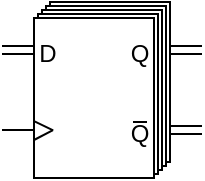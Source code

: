 <mxfile version="24.4.13" type="github">
  <diagram name="第 1 页" id="Ik-g8sNIh_6q8OoHqGbS">
    <mxGraphModel dx="576" dy="305" grid="1" gridSize="10" guides="1" tooltips="1" connect="1" arrows="1" fold="1" page="1" pageScale="1" pageWidth="827" pageHeight="1169" math="0" shadow="0">
      <root>
        <mxCell id="0" />
        <mxCell id="1" parent="0" />
        <mxCell id="dMCegh1roNdyK8uuiMYh-36" value="" style="whiteSpace=wrap;html=1;" vertex="1" parent="1">
          <mxGeometry x="274" y="580" width="60" height="80" as="geometry" />
        </mxCell>
        <mxCell id="dMCegh1roNdyK8uuiMYh-37" value="" style="whiteSpace=wrap;html=1;" vertex="1" parent="1">
          <mxGeometry x="272" y="582" width="60" height="80" as="geometry" />
        </mxCell>
        <mxCell id="dMCegh1roNdyK8uuiMYh-38" value="" style="whiteSpace=wrap;html=1;" vertex="1" parent="1">
          <mxGeometry x="270" y="584" width="60" height="80" as="geometry" />
        </mxCell>
        <mxCell id="dMCegh1roNdyK8uuiMYh-39" value="" style="edgeStyle=none;orthogonalLoop=1;jettySize=auto;html=1;rounded=0;entryX=-0.007;entryY=0.689;entryDx=0;entryDy=0;entryPerimeter=0;endArrow=none;endFill=0;" edge="1" parent="1" target="dMCegh1roNdyK8uuiMYh-38">
          <mxGeometry width="80" relative="1" as="geometry">
            <mxPoint x="280" y="644" as="sourcePoint" />
            <mxPoint x="490" y="644" as="targetPoint" />
            <Array as="points" />
          </mxGeometry>
        </mxCell>
        <mxCell id="dMCegh1roNdyK8uuiMYh-40" value="" style="edgeStyle=none;orthogonalLoop=1;jettySize=auto;html=1;rounded=0;entryX=-0.001;entryY=0.806;entryDx=0;entryDy=0;entryPerimeter=0;endArrow=none;endFill=0;" edge="1" parent="1" target="dMCegh1roNdyK8uuiMYh-38">
          <mxGeometry width="80" relative="1" as="geometry">
            <mxPoint x="280" y="644" as="sourcePoint" />
            <mxPoint x="280" y="649" as="targetPoint" />
            <Array as="points" />
          </mxGeometry>
        </mxCell>
        <mxCell id="dMCegh1roNdyK8uuiMYh-41" value="" style="edgeStyle=none;orthogonalLoop=1;jettySize=auto;html=1;rounded=0;endArrow=none;endFill=0;exitX=0;exitY=0.75;exitDx=0;exitDy=0;" edge="1" parent="1" source="dMCegh1roNdyK8uuiMYh-38">
          <mxGeometry width="80" relative="1" as="geometry">
            <mxPoint x="290" y="654" as="sourcePoint" />
            <mxPoint x="250" y="644" as="targetPoint" />
            <Array as="points" />
          </mxGeometry>
        </mxCell>
        <mxCell id="dMCegh1roNdyK8uuiMYh-42" value="" style="whiteSpace=wrap;html=1;" vertex="1" parent="1">
          <mxGeometry x="268" y="586" width="60" height="80" as="geometry" />
        </mxCell>
        <mxCell id="dMCegh1roNdyK8uuiMYh-43" value="" style="whiteSpace=wrap;html=1;" vertex="1" parent="1">
          <mxGeometry x="266" y="588" width="60" height="80" as="geometry" />
        </mxCell>
        <mxCell id="dMCegh1roNdyK8uuiMYh-44" value="" style="edgeStyle=none;orthogonalLoop=1;jettySize=auto;html=1;rounded=0;exitX=-0.001;exitY=0.645;exitDx=0;exitDy=0;exitPerimeter=0;entryX=0.296;entryY=0.752;entryDx=0;entryDy=0;entryPerimeter=0;endArrow=none;endFill=0;" edge="1" parent="1">
          <mxGeometry width="80" relative="1" as="geometry">
            <mxPoint x="266.0" y="639.6" as="sourcePoint" />
            <mxPoint x="275.6" y="644.16" as="targetPoint" />
            <Array as="points" />
          </mxGeometry>
        </mxCell>
        <mxCell id="dMCegh1roNdyK8uuiMYh-45" value="" style="edgeStyle=none;orthogonalLoop=1;jettySize=auto;html=1;rounded=0;exitX=-0.001;exitY=0.645;exitDx=0;exitDy=0;exitPerimeter=0;entryX=0.025;entryY=0.801;entryDx=0;entryDy=0;entryPerimeter=0;endArrow=none;endFill=0;" edge="1" parent="1" target="dMCegh1roNdyK8uuiMYh-36">
          <mxGeometry width="80" relative="1" as="geometry">
            <mxPoint x="266.0" y="649" as="sourcePoint" />
            <mxPoint x="276" y="653.4" as="targetPoint" />
            <Array as="points" />
          </mxGeometry>
        </mxCell>
        <mxCell id="dMCegh1roNdyK8uuiMYh-46" value="" style="edgeStyle=none;orthogonalLoop=1;jettySize=auto;html=1;rounded=0;shape=link;" edge="1" parent="1">
          <mxGeometry width="80" relative="1" as="geometry">
            <mxPoint x="250" y="604" as="sourcePoint" />
            <mxPoint x="266" y="604" as="targetPoint" />
            <Array as="points" />
          </mxGeometry>
        </mxCell>
        <mxCell id="dMCegh1roNdyK8uuiMYh-47" value="" style="edgeStyle=none;orthogonalLoop=1;jettySize=auto;html=1;rounded=0;shape=link;" edge="1" parent="1">
          <mxGeometry width="80" relative="1" as="geometry">
            <mxPoint x="334" y="604" as="sourcePoint" />
            <mxPoint x="350" y="604" as="targetPoint" />
            <Array as="points" />
          </mxGeometry>
        </mxCell>
        <mxCell id="dMCegh1roNdyK8uuiMYh-48" value="" style="edgeStyle=none;orthogonalLoop=1;jettySize=auto;html=1;rounded=0;shape=link;" edge="1" parent="1">
          <mxGeometry width="80" relative="1" as="geometry">
            <mxPoint x="334" y="644" as="sourcePoint" />
            <mxPoint x="350" y="644" as="targetPoint" />
            <Array as="points" />
          </mxGeometry>
        </mxCell>
        <mxCell id="dMCegh1roNdyK8uuiMYh-49" value="D" style="text;strokeColor=none;align=center;fillColor=none;html=1;verticalAlign=middle;whiteSpace=wrap;rounded=0;" vertex="1" parent="1">
          <mxGeometry x="266" y="600" width="14" height="12" as="geometry" />
        </mxCell>
        <mxCell id="dMCegh1roNdyK8uuiMYh-50" value="Q" style="text;strokeColor=none;align=center;fillColor=none;html=1;verticalAlign=middle;whiteSpace=wrap;rounded=0;" vertex="1" parent="1">
          <mxGeometry x="312" y="600" width="14" height="12" as="geometry" />
        </mxCell>
        <mxCell id="dMCegh1roNdyK8uuiMYh-51" value="Q" style="text;strokeColor=none;align=center;fillColor=none;html=1;verticalAlign=middle;whiteSpace=wrap;rounded=0;" vertex="1" parent="1">
          <mxGeometry x="312" y="640" width="14" height="12" as="geometry" />
        </mxCell>
        <mxCell id="dMCegh1roNdyK8uuiMYh-52" value="" style="edgeStyle=none;orthogonalLoop=1;jettySize=auto;html=1;rounded=0;entryX=0.75;entryY=0;entryDx=0;entryDy=0;endArrow=none;endFill=0;exitX=0.25;exitY=0;exitDx=0;exitDy=0;" edge="1" parent="1" source="dMCegh1roNdyK8uuiMYh-51" target="dMCegh1roNdyK8uuiMYh-51">
          <mxGeometry width="80" relative="1" as="geometry">
            <mxPoint x="320" y="640" as="sourcePoint" />
            <mxPoint x="350" y="610" as="targetPoint" />
            <Array as="points" />
          </mxGeometry>
        </mxCell>
      </root>
    </mxGraphModel>
  </diagram>
</mxfile>
